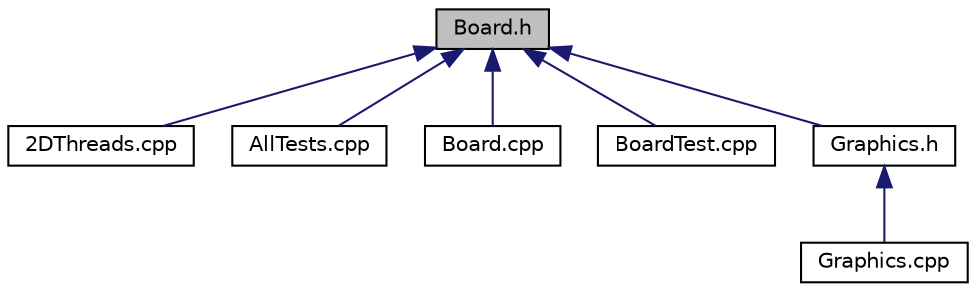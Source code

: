 digraph "Board.h"
{
  edge [fontname="Helvetica",fontsize="10",labelfontname="Helvetica",labelfontsize="10"];
  node [fontname="Helvetica",fontsize="10",shape=record];
  Node1 [label="Board.h",height=0.2,width=0.4,color="black", fillcolor="grey75", style="filled", fontcolor="black"];
  Node1 -> Node2 [dir="back",color="midnightblue",fontsize="10",style="solid"];
  Node2 [label="2DThreads.cpp",height=0.2,width=0.4,color="black", fillcolor="white", style="filled",URL="$2DThreads_8cpp.html"];
  Node1 -> Node3 [dir="back",color="midnightblue",fontsize="10",style="solid"];
  Node3 [label="AllTests.cpp",height=0.2,width=0.4,color="black", fillcolor="white", style="filled",URL="$AllTests_8cpp.html"];
  Node1 -> Node4 [dir="back",color="midnightblue",fontsize="10",style="solid"];
  Node4 [label="Board.cpp",height=0.2,width=0.4,color="black", fillcolor="white", style="filled",URL="$Board_8cpp.html"];
  Node1 -> Node5 [dir="back",color="midnightblue",fontsize="10",style="solid"];
  Node5 [label="BoardTest.cpp",height=0.2,width=0.4,color="black", fillcolor="white", style="filled",URL="$BoardTest_8cpp.html"];
  Node1 -> Node6 [dir="back",color="midnightblue",fontsize="10",style="solid"];
  Node6 [label="Graphics.h",height=0.2,width=0.4,color="black", fillcolor="white", style="filled",URL="$Graphics_8h.html"];
  Node6 -> Node7 [dir="back",color="midnightblue",fontsize="10",style="solid"];
  Node7 [label="Graphics.cpp",height=0.2,width=0.4,color="black", fillcolor="white", style="filled",URL="$Graphics_8cpp.html"];
}
